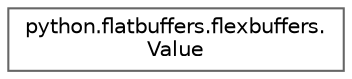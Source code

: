 digraph "Graphical Class Hierarchy"
{
 // LATEX_PDF_SIZE
  bgcolor="transparent";
  edge [fontname=Helvetica,fontsize=10,labelfontname=Helvetica,labelfontsize=10];
  node [fontname=Helvetica,fontsize=10,shape=box,height=0.2,width=0.4];
  rankdir="LR";
  Node0 [id="Node000000",label="python.flatbuffers.flexbuffers.\lValue",height=0.2,width=0.4,color="grey40", fillcolor="white", style="filled",URL="$classpython_1_1flatbuffers_1_1flexbuffers_1_1Value.html",tooltip=" "];
}
